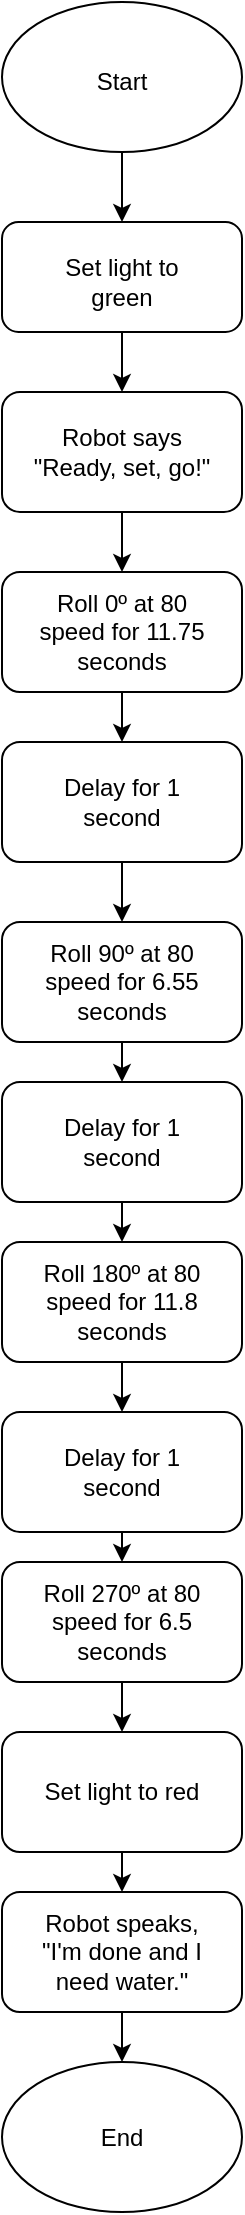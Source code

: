 <mxfile version="22.0.8" type="google">
  <diagram name="Page-1" id="DToSp-wwLGADSENRxF8S">
    <mxGraphModel dx="984" dy="600" grid="1" gridSize="10" guides="1" tooltips="1" connect="1" arrows="1" fold="1" page="1" pageScale="1" pageWidth="850" pageHeight="1100" math="0" shadow="0">
      <root>
        <mxCell id="0" />
        <mxCell id="1" parent="0" />
        <mxCell id="b2Kl072rlfmv6jQBuDSA-4" style="edgeStyle=orthogonalEdgeStyle;rounded=0;orthogonalLoop=1;jettySize=auto;html=1;entryX=0.5;entryY=0;entryDx=0;entryDy=0;" parent="1" source="b2Kl072rlfmv6jQBuDSA-1" target="b2Kl072rlfmv6jQBuDSA-3" edge="1">
          <mxGeometry relative="1" as="geometry" />
        </mxCell>
        <mxCell id="b2Kl072rlfmv6jQBuDSA-1" value="" style="ellipse;whiteSpace=wrap;html=1;" parent="1" vertex="1">
          <mxGeometry x="290" y="70" width="120" height="75" as="geometry" />
        </mxCell>
        <mxCell id="b2Kl072rlfmv6jQBuDSA-2" value="Start" style="text;html=1;strokeColor=none;fillColor=none;align=center;verticalAlign=middle;whiteSpace=wrap;rounded=0;" parent="1" vertex="1">
          <mxGeometry x="320" y="95" width="60" height="30" as="geometry" />
        </mxCell>
        <mxCell id="b2Kl072rlfmv6jQBuDSA-10" style="edgeStyle=orthogonalEdgeStyle;rounded=0;orthogonalLoop=1;jettySize=auto;html=1;exitX=0.5;exitY=1;exitDx=0;exitDy=0;entryX=0.5;entryY=0;entryDx=0;entryDy=0;" parent="1" source="b2Kl072rlfmv6jQBuDSA-3" target="b2Kl072rlfmv6jQBuDSA-6" edge="1">
          <mxGeometry relative="1" as="geometry" />
        </mxCell>
        <mxCell id="b2Kl072rlfmv6jQBuDSA-3" value="" style="rounded=1;whiteSpace=wrap;html=1;" parent="1" vertex="1">
          <mxGeometry x="290" y="180" width="120" height="55" as="geometry" />
        </mxCell>
        <mxCell id="b2Kl072rlfmv6jQBuDSA-5" value="Set light to green" style="text;html=1;strokeColor=none;fillColor=none;align=center;verticalAlign=middle;whiteSpace=wrap;rounded=0;" parent="1" vertex="1">
          <mxGeometry x="320" y="195" width="60" height="30" as="geometry" />
        </mxCell>
        <mxCell id="83qyoZe0Cs27T1J2I8yC-19" style="edgeStyle=orthogonalEdgeStyle;rounded=0;orthogonalLoop=1;jettySize=auto;html=1;exitX=0.5;exitY=1;exitDx=0;exitDy=0;entryX=0.5;entryY=0;entryDx=0;entryDy=0;" parent="1" source="b2Kl072rlfmv6jQBuDSA-6" target="b2Kl072rlfmv6jQBuDSA-25" edge="1">
          <mxGeometry relative="1" as="geometry" />
        </mxCell>
        <mxCell id="b2Kl072rlfmv6jQBuDSA-6" value="" style="rounded=1;whiteSpace=wrap;html=1;" parent="1" vertex="1">
          <mxGeometry x="290" y="265" width="120" height="60" as="geometry" />
        </mxCell>
        <mxCell id="b2Kl072rlfmv6jQBuDSA-7" value="Robot says &quot;Ready, set, go!&quot;" style="text;html=1;strokeColor=none;fillColor=none;align=center;verticalAlign=middle;whiteSpace=wrap;rounded=0;" parent="1" vertex="1">
          <mxGeometry x="300" y="280" width="100" height="30" as="geometry" />
        </mxCell>
        <mxCell id="h_HS0IQENCwrnqmdT9wM-1" style="edgeStyle=orthogonalEdgeStyle;rounded=0;orthogonalLoop=1;jettySize=auto;html=1;exitX=0.5;exitY=1;exitDx=0;exitDy=0;entryX=0.5;entryY=0;entryDx=0;entryDy=0;" parent="1" source="b2Kl072rlfmv6jQBuDSA-25" target="b2Kl072rlfmv6jQBuDSA-29" edge="1">
          <mxGeometry relative="1" as="geometry" />
        </mxCell>
        <mxCell id="b2Kl072rlfmv6jQBuDSA-25" value="" style="rounded=1;whiteSpace=wrap;html=1;" parent="1" vertex="1">
          <mxGeometry x="290" y="355" width="120" height="60" as="geometry" />
        </mxCell>
        <mxCell id="b2Kl072rlfmv6jQBuDSA-26" value="Roll 0º at 80 speed for 11.75 seconds" style="text;html=1;strokeColor=none;fillColor=none;align=center;verticalAlign=middle;whiteSpace=wrap;rounded=0;" parent="1" vertex="1">
          <mxGeometry x="300" y="370" width="100" height="30" as="geometry" />
        </mxCell>
        <mxCell id="83qyoZe0Cs27T1J2I8yC-22" style="edgeStyle=orthogonalEdgeStyle;rounded=0;orthogonalLoop=1;jettySize=auto;html=1;exitX=0.5;exitY=1;exitDx=0;exitDy=0;entryX=0.5;entryY=0;entryDx=0;entryDy=0;" parent="1" source="b2Kl072rlfmv6jQBuDSA-29" target="83qyoZe0Cs27T1J2I8yC-5" edge="1">
          <mxGeometry relative="1" as="geometry" />
        </mxCell>
        <mxCell id="b2Kl072rlfmv6jQBuDSA-29" value="" style="rounded=1;whiteSpace=wrap;html=1;" parent="1" vertex="1">
          <mxGeometry x="290" y="440" width="120" height="60" as="geometry" />
        </mxCell>
        <mxCell id="b2Kl072rlfmv6jQBuDSA-30" value="Delay for 1 second" style="text;html=1;strokeColor=none;fillColor=none;align=center;verticalAlign=middle;whiteSpace=wrap;rounded=0;" parent="1" vertex="1">
          <mxGeometry x="300" y="455" width="100" height="30" as="geometry" />
        </mxCell>
        <mxCell id="83qyoZe0Cs27T1J2I8yC-30" style="edgeStyle=orthogonalEdgeStyle;rounded=0;orthogonalLoop=1;jettySize=auto;html=1;exitX=0.5;exitY=1;exitDx=0;exitDy=0;entryX=0.5;entryY=0;entryDx=0;entryDy=0;" parent="1" target="b2Kl072rlfmv6jQBuDSA-43" edge="1">
          <mxGeometry relative="1" as="geometry">
            <mxPoint x="350" y="995" as="sourcePoint" />
          </mxGeometry>
        </mxCell>
        <mxCell id="b2Kl072rlfmv6jQBuDSA-41" value="" style="rounded=1;whiteSpace=wrap;html=1;" parent="1" vertex="1">
          <mxGeometry x="290" y="935" width="120" height="60" as="geometry" />
        </mxCell>
        <mxCell id="b2Kl072rlfmv6jQBuDSA-42" value="Set light to red" style="text;html=1;strokeColor=none;fillColor=none;align=center;verticalAlign=middle;whiteSpace=wrap;rounded=0;" parent="1" vertex="1">
          <mxGeometry x="300" y="950" width="100" height="30" as="geometry" />
        </mxCell>
        <mxCell id="83qyoZe0Cs27T1J2I8yC-31" style="edgeStyle=orthogonalEdgeStyle;rounded=0;orthogonalLoop=1;jettySize=auto;html=1;exitX=0.5;exitY=1;exitDx=0;exitDy=0;entryX=0.5;entryY=0;entryDx=0;entryDy=0;" parent="1" source="b2Kl072rlfmv6jQBuDSA-43" target="b2Kl072rlfmv6jQBuDSA-48" edge="1">
          <mxGeometry relative="1" as="geometry" />
        </mxCell>
        <mxCell id="b2Kl072rlfmv6jQBuDSA-43" value="" style="rounded=1;whiteSpace=wrap;html=1;" parent="1" vertex="1">
          <mxGeometry x="290" y="1015" width="120" height="60" as="geometry" />
        </mxCell>
        <mxCell id="b2Kl072rlfmv6jQBuDSA-44" value="Robot speaks, &quot;I&#39;m done and I need water.&quot;" style="text;html=1;strokeColor=none;fillColor=none;align=center;verticalAlign=middle;whiteSpace=wrap;rounded=0;" parent="1" vertex="1">
          <mxGeometry x="300" y="1030" width="100" height="30" as="geometry" />
        </mxCell>
        <mxCell id="b2Kl072rlfmv6jQBuDSA-48" value="" style="ellipse;whiteSpace=wrap;html=1;" parent="1" vertex="1">
          <mxGeometry x="290" y="1100" width="120" height="75" as="geometry" />
        </mxCell>
        <mxCell id="b2Kl072rlfmv6jQBuDSA-49" value="End" style="text;html=1;strokeColor=none;fillColor=none;align=center;verticalAlign=middle;whiteSpace=wrap;rounded=0;" parent="1" vertex="1">
          <mxGeometry x="320" y="1122.5" width="60" height="30" as="geometry" />
        </mxCell>
        <mxCell id="h_HS0IQENCwrnqmdT9wM-2" style="edgeStyle=orthogonalEdgeStyle;rounded=0;orthogonalLoop=1;jettySize=auto;html=1;exitX=0.5;exitY=1;exitDx=0;exitDy=0;entryX=0.5;entryY=0;entryDx=0;entryDy=0;" parent="1" source="83qyoZe0Cs27T1J2I8yC-5" target="83qyoZe0Cs27T1J2I8yC-9" edge="1">
          <mxGeometry relative="1" as="geometry" />
        </mxCell>
        <mxCell id="83qyoZe0Cs27T1J2I8yC-5" value="" style="rounded=1;whiteSpace=wrap;html=1;" parent="1" vertex="1">
          <mxGeometry x="290" y="530" width="120" height="60" as="geometry" />
        </mxCell>
        <mxCell id="83qyoZe0Cs27T1J2I8yC-6" value="Roll 90º at 80 speed for 6.55 seconds" style="text;html=1;strokeColor=none;fillColor=none;align=center;verticalAlign=middle;whiteSpace=wrap;rounded=0;" parent="1" vertex="1">
          <mxGeometry x="300" y="545" width="100" height="30" as="geometry" />
        </mxCell>
        <mxCell id="83qyoZe0Cs27T1J2I8yC-23" style="edgeStyle=orthogonalEdgeStyle;rounded=0;orthogonalLoop=1;jettySize=auto;html=1;exitX=0.5;exitY=1;exitDx=0;exitDy=0;entryX=0.5;entryY=0;entryDx=0;entryDy=0;" parent="1" source="83qyoZe0Cs27T1J2I8yC-9" target="83qyoZe0Cs27T1J2I8yC-11" edge="1">
          <mxGeometry relative="1" as="geometry" />
        </mxCell>
        <mxCell id="83qyoZe0Cs27T1J2I8yC-9" value="" style="rounded=1;whiteSpace=wrap;html=1;" parent="1" vertex="1">
          <mxGeometry x="290" y="610" width="120" height="60" as="geometry" />
        </mxCell>
        <mxCell id="83qyoZe0Cs27T1J2I8yC-10" value="Delay for 1 second" style="text;html=1;strokeColor=none;fillColor=none;align=center;verticalAlign=middle;whiteSpace=wrap;rounded=0;" parent="1" vertex="1">
          <mxGeometry x="300" y="625" width="100" height="30" as="geometry" />
        </mxCell>
        <mxCell id="GffE3C6ivuWM1yCPu4mr-5" style="edgeStyle=orthogonalEdgeStyle;rounded=0;orthogonalLoop=1;jettySize=auto;html=1;exitX=0.5;exitY=1;exitDx=0;exitDy=0;entryX=0.5;entryY=0;entryDx=0;entryDy=0;" parent="1" source="83qyoZe0Cs27T1J2I8yC-11" target="GffE3C6ivuWM1yCPu4mr-2" edge="1">
          <mxGeometry relative="1" as="geometry" />
        </mxCell>
        <mxCell id="83qyoZe0Cs27T1J2I8yC-11" value="" style="rounded=1;whiteSpace=wrap;html=1;" parent="1" vertex="1">
          <mxGeometry x="290" y="690" width="120" height="60" as="geometry" />
        </mxCell>
        <mxCell id="83qyoZe0Cs27T1J2I8yC-12" value="Roll 180º at 80 speed for 11.8 seconds" style="text;html=1;strokeColor=none;fillColor=none;align=center;verticalAlign=middle;whiteSpace=wrap;rounded=0;" parent="1" vertex="1">
          <mxGeometry x="300" y="705" width="100" height="30" as="geometry" />
        </mxCell>
        <mxCell id="83qyoZe0Cs27T1J2I8yC-29" style="edgeStyle=orthogonalEdgeStyle;rounded=0;orthogonalLoop=1;jettySize=auto;html=1;exitX=0.5;exitY=1;exitDx=0;exitDy=0;entryX=0.5;entryY=0;entryDx=0;entryDy=0;" parent="1" target="b2Kl072rlfmv6jQBuDSA-41" edge="1">
          <mxGeometry relative="1" as="geometry">
            <mxPoint x="350" y="900" as="sourcePoint" />
          </mxGeometry>
        </mxCell>
        <mxCell id="83qyoZe0Cs27T1J2I8yC-17" value="" style="rounded=1;whiteSpace=wrap;html=1;" parent="1" vertex="1">
          <mxGeometry x="290" y="850" width="120" height="60" as="geometry" />
        </mxCell>
        <mxCell id="83qyoZe0Cs27T1J2I8yC-18" value="Roll 270º at 80 speed for 6.5 seconds" style="text;html=1;strokeColor=none;fillColor=none;align=center;verticalAlign=middle;whiteSpace=wrap;rounded=0;" parent="1" vertex="1">
          <mxGeometry x="300" y="865" width="100" height="30" as="geometry" />
        </mxCell>
        <mxCell id="GffE3C6ivuWM1yCPu4mr-6" style="edgeStyle=orthogonalEdgeStyle;rounded=0;orthogonalLoop=1;jettySize=auto;html=1;exitX=0.5;exitY=1;exitDx=0;exitDy=0;entryX=0.5;entryY=0;entryDx=0;entryDy=0;" parent="1" source="GffE3C6ivuWM1yCPu4mr-2" target="83qyoZe0Cs27T1J2I8yC-17" edge="1">
          <mxGeometry relative="1" as="geometry" />
        </mxCell>
        <mxCell id="GffE3C6ivuWM1yCPu4mr-2" value="" style="rounded=1;whiteSpace=wrap;html=1;" parent="1" vertex="1">
          <mxGeometry x="290" y="775" width="120" height="60" as="geometry" />
        </mxCell>
        <mxCell id="GffE3C6ivuWM1yCPu4mr-3" value="Delay for 1 second" style="text;html=1;strokeColor=none;fillColor=none;align=center;verticalAlign=middle;whiteSpace=wrap;rounded=0;" parent="1" vertex="1">
          <mxGeometry x="300" y="790" width="100" height="30" as="geometry" />
        </mxCell>
      </root>
    </mxGraphModel>
  </diagram>
</mxfile>
